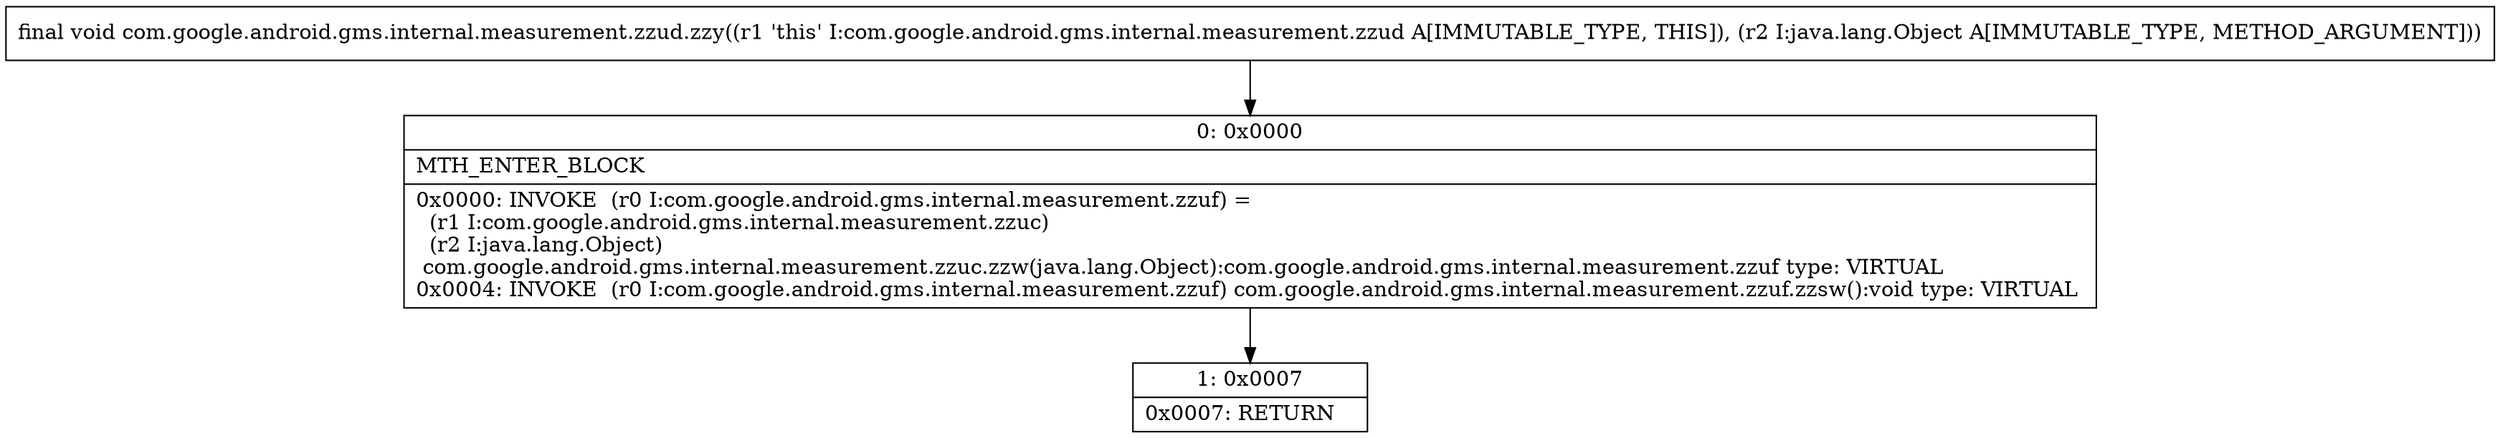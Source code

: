 digraph "CFG forcom.google.android.gms.internal.measurement.zzud.zzy(Ljava\/lang\/Object;)V" {
Node_0 [shape=record,label="{0\:\ 0x0000|MTH_ENTER_BLOCK\l|0x0000: INVOKE  (r0 I:com.google.android.gms.internal.measurement.zzuf) = \l  (r1 I:com.google.android.gms.internal.measurement.zzuc)\l  (r2 I:java.lang.Object)\l com.google.android.gms.internal.measurement.zzuc.zzw(java.lang.Object):com.google.android.gms.internal.measurement.zzuf type: VIRTUAL \l0x0004: INVOKE  (r0 I:com.google.android.gms.internal.measurement.zzuf) com.google.android.gms.internal.measurement.zzuf.zzsw():void type: VIRTUAL \l}"];
Node_1 [shape=record,label="{1\:\ 0x0007|0x0007: RETURN   \l}"];
MethodNode[shape=record,label="{final void com.google.android.gms.internal.measurement.zzud.zzy((r1 'this' I:com.google.android.gms.internal.measurement.zzud A[IMMUTABLE_TYPE, THIS]), (r2 I:java.lang.Object A[IMMUTABLE_TYPE, METHOD_ARGUMENT])) }"];
MethodNode -> Node_0;
Node_0 -> Node_1;
}

